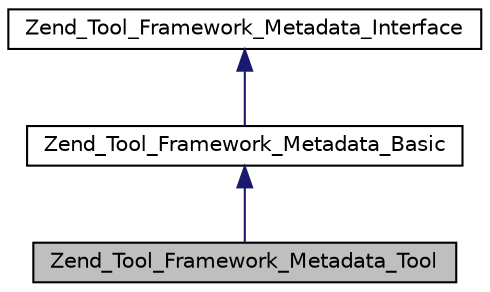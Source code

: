 digraph G
{
  edge [fontname="Helvetica",fontsize="10",labelfontname="Helvetica",labelfontsize="10"];
  node [fontname="Helvetica",fontsize="10",shape=record];
  Node1 [label="Zend_Tool_Framework_Metadata_Tool",height=0.2,width=0.4,color="black", fillcolor="grey75", style="filled" fontcolor="black"];
  Node2 -> Node1 [dir="back",color="midnightblue",fontsize="10",style="solid",fontname="Helvetica"];
  Node2 [label="Zend_Tool_Framework_Metadata_Basic",height=0.2,width=0.4,color="black", fillcolor="white", style="filled",URL="$class_zend___tool___framework___metadata___basic.html"];
  Node3 -> Node2 [dir="back",color="midnightblue",fontsize="10",style="solid",fontname="Helvetica"];
  Node3 [label="Zend_Tool_Framework_Metadata_Interface",height=0.2,width=0.4,color="black", fillcolor="white", style="filled",URL="$interface_zend___tool___framework___metadata___interface.html"];
}
